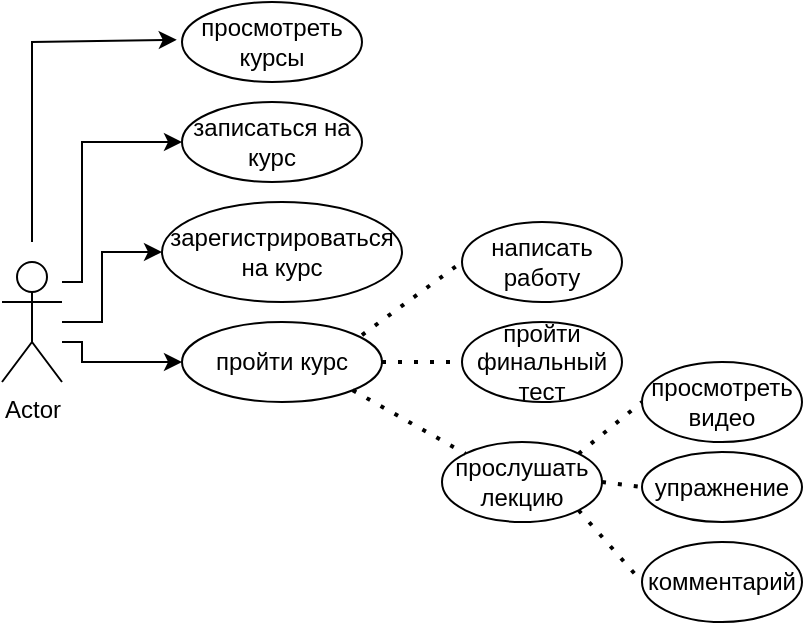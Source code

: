 <mxfile version="27.0.6">
  <diagram name="Page-1" id="VEjF-hhevNHBmqu4Ifw0">
    <mxGraphModel dx="740" dy="407" grid="1" gridSize="10" guides="1" tooltips="1" connect="1" arrows="1" fold="1" page="1" pageScale="1" pageWidth="850" pageHeight="1100" math="0" shadow="0">
      <root>
        <mxCell id="0" />
        <mxCell id="1" parent="0" />
        <mxCell id="d9-vNrPwo5r6UpcI0n2--12" style="edgeStyle=orthogonalEdgeStyle;rounded=0;orthogonalLoop=1;jettySize=auto;html=1;entryX=0;entryY=0.5;entryDx=0;entryDy=0;" edge="1" parent="1" source="d9-vNrPwo5r6UpcI0n2--1" target="d9-vNrPwo5r6UpcI0n2--11">
          <mxGeometry relative="1" as="geometry">
            <Array as="points">
              <mxPoint x="90" y="160" />
              <mxPoint x="90" y="90" />
            </Array>
          </mxGeometry>
        </mxCell>
        <mxCell id="d9-vNrPwo5r6UpcI0n2--15" style="edgeStyle=orthogonalEdgeStyle;rounded=0;orthogonalLoop=1;jettySize=auto;html=1;entryX=0;entryY=0.5;entryDx=0;entryDy=0;" edge="1" parent="1" source="d9-vNrPwo5r6UpcI0n2--1" target="d9-vNrPwo5r6UpcI0n2--13">
          <mxGeometry relative="1" as="geometry">
            <Array as="points">
              <mxPoint x="100" y="180" />
              <mxPoint x="100" y="145" />
            </Array>
          </mxGeometry>
        </mxCell>
        <mxCell id="d9-vNrPwo5r6UpcI0n2--16" style="edgeStyle=orthogonalEdgeStyle;rounded=0;orthogonalLoop=1;jettySize=auto;html=1;entryX=0;entryY=0.5;entryDx=0;entryDy=0;" edge="1" parent="1" source="d9-vNrPwo5r6UpcI0n2--1" target="d9-vNrPwo5r6UpcI0n2--14">
          <mxGeometry relative="1" as="geometry">
            <Array as="points">
              <mxPoint x="90" y="190" />
              <mxPoint x="90" y="200" />
            </Array>
          </mxGeometry>
        </mxCell>
        <mxCell id="d9-vNrPwo5r6UpcI0n2--1" value="Actor" style="shape=umlActor;verticalLabelPosition=bottom;verticalAlign=top;html=1;outlineConnect=0;" vertex="1" parent="1">
          <mxGeometry x="50" y="150" width="30" height="60" as="geometry" />
        </mxCell>
        <mxCell id="d9-vNrPwo5r6UpcI0n2--2" value="просмотреть курсы" style="ellipse;whiteSpace=wrap;html=1;" vertex="1" parent="1">
          <mxGeometry x="140" y="20" width="90" height="40" as="geometry" />
        </mxCell>
        <mxCell id="d9-vNrPwo5r6UpcI0n2--4" value="" style="endArrow=classic;html=1;rounded=0;entryX=-0.029;entryY=0.472;entryDx=0;entryDy=0;entryPerimeter=0;" edge="1" parent="1" target="d9-vNrPwo5r6UpcI0n2--2">
          <mxGeometry width="50" height="50" relative="1" as="geometry">
            <mxPoint x="65" y="140" as="sourcePoint" />
            <mxPoint x="240" y="130" as="targetPoint" />
            <Array as="points">
              <mxPoint x="65" y="40" />
            </Array>
          </mxGeometry>
        </mxCell>
        <mxCell id="d9-vNrPwo5r6UpcI0n2--5" style="edgeStyle=orthogonalEdgeStyle;rounded=0;orthogonalLoop=1;jettySize=auto;html=1;exitX=0.5;exitY=1;exitDx=0;exitDy=0;" edge="1" parent="1" source="d9-vNrPwo5r6UpcI0n2--2" target="d9-vNrPwo5r6UpcI0n2--2">
          <mxGeometry relative="1" as="geometry" />
        </mxCell>
        <mxCell id="d9-vNrPwo5r6UpcI0n2--11" value="записаться на курс" style="ellipse;whiteSpace=wrap;html=1;" vertex="1" parent="1">
          <mxGeometry x="140" y="70" width="90" height="40" as="geometry" />
        </mxCell>
        <mxCell id="d9-vNrPwo5r6UpcI0n2--13" value="зарегистрироваться на курс" style="ellipse;whiteSpace=wrap;html=1;" vertex="1" parent="1">
          <mxGeometry x="130" y="120" width="120" height="50" as="geometry" />
        </mxCell>
        <mxCell id="d9-vNrPwo5r6UpcI0n2--14" value="пройти курс" style="ellipse;whiteSpace=wrap;html=1;" vertex="1" parent="1">
          <mxGeometry x="140" y="180" width="100" height="40" as="geometry" />
        </mxCell>
        <mxCell id="d9-vNrPwo5r6UpcI0n2--17" value="написать работу" style="ellipse;whiteSpace=wrap;html=1;" vertex="1" parent="1">
          <mxGeometry x="280" y="130" width="80" height="40" as="geometry" />
        </mxCell>
        <mxCell id="d9-vNrPwo5r6UpcI0n2--18" value="пройти финальный тест" style="ellipse;whiteSpace=wrap;html=1;" vertex="1" parent="1">
          <mxGeometry x="280" y="180" width="80" height="40" as="geometry" />
        </mxCell>
        <mxCell id="d9-vNrPwo5r6UpcI0n2--19" value="прослушать лекцию" style="ellipse;whiteSpace=wrap;html=1;" vertex="1" parent="1">
          <mxGeometry x="270" y="240" width="80" height="40" as="geometry" />
        </mxCell>
        <mxCell id="d9-vNrPwo5r6UpcI0n2--20" value="" style="endArrow=none;dashed=1;html=1;dashPattern=1 3;strokeWidth=2;rounded=0;entryX=0;entryY=0.5;entryDx=0;entryDy=0;exitX=0.9;exitY=0.163;exitDx=0;exitDy=0;exitPerimeter=0;" edge="1" parent="1" source="d9-vNrPwo5r6UpcI0n2--14" target="d9-vNrPwo5r6UpcI0n2--17">
          <mxGeometry width="50" height="50" relative="1" as="geometry">
            <mxPoint x="220" y="190" as="sourcePoint" />
            <mxPoint x="270" y="140" as="targetPoint" />
          </mxGeometry>
        </mxCell>
        <mxCell id="d9-vNrPwo5r6UpcI0n2--21" value="" style="endArrow=none;dashed=1;html=1;dashPattern=1 3;strokeWidth=2;rounded=0;exitX=1;exitY=0.5;exitDx=0;exitDy=0;entryX=0;entryY=0.5;entryDx=0;entryDy=0;" edge="1" parent="1" source="d9-vNrPwo5r6UpcI0n2--14" target="d9-vNrPwo5r6UpcI0n2--18">
          <mxGeometry width="50" height="50" relative="1" as="geometry">
            <mxPoint x="220" y="190" as="sourcePoint" />
            <mxPoint x="270" y="140" as="targetPoint" />
          </mxGeometry>
        </mxCell>
        <mxCell id="d9-vNrPwo5r6UpcI0n2--22" value="" style="endArrow=none;dashed=1;html=1;dashPattern=1 3;strokeWidth=2;rounded=0;exitX=1;exitY=1;exitDx=0;exitDy=0;entryX=0;entryY=0;entryDx=0;entryDy=0;" edge="1" parent="1" source="d9-vNrPwo5r6UpcI0n2--14" target="d9-vNrPwo5r6UpcI0n2--19">
          <mxGeometry width="50" height="50" relative="1" as="geometry">
            <mxPoint x="220" y="190" as="sourcePoint" />
            <mxPoint x="270" y="140" as="targetPoint" />
          </mxGeometry>
        </mxCell>
        <mxCell id="d9-vNrPwo5r6UpcI0n2--23" value="просмотреть видео" style="ellipse;whiteSpace=wrap;html=1;" vertex="1" parent="1">
          <mxGeometry x="370" y="200" width="80" height="40" as="geometry" />
        </mxCell>
        <mxCell id="d9-vNrPwo5r6UpcI0n2--24" value="упражнение" style="ellipse;whiteSpace=wrap;html=1;" vertex="1" parent="1">
          <mxGeometry x="370" y="245" width="80" height="35" as="geometry" />
        </mxCell>
        <mxCell id="d9-vNrPwo5r6UpcI0n2--25" value="комментарий" style="ellipse;whiteSpace=wrap;html=1;" vertex="1" parent="1">
          <mxGeometry x="370" y="290" width="80" height="40" as="geometry" />
        </mxCell>
        <mxCell id="d9-vNrPwo5r6UpcI0n2--27" value="" style="endArrow=none;dashed=1;html=1;dashPattern=1 3;strokeWidth=2;rounded=0;exitX=1;exitY=0;exitDx=0;exitDy=0;entryX=0;entryY=0.5;entryDx=0;entryDy=0;" edge="1" parent="1" source="d9-vNrPwo5r6UpcI0n2--19" target="d9-vNrPwo5r6UpcI0n2--23">
          <mxGeometry width="50" height="50" relative="1" as="geometry">
            <mxPoint x="220" y="230" as="sourcePoint" />
            <mxPoint x="270" y="180" as="targetPoint" />
          </mxGeometry>
        </mxCell>
        <mxCell id="d9-vNrPwo5r6UpcI0n2--28" value="" style="endArrow=none;dashed=1;html=1;dashPattern=1 3;strokeWidth=2;rounded=0;exitX=1;exitY=0.5;exitDx=0;exitDy=0;entryX=0;entryY=0.5;entryDx=0;entryDy=0;" edge="1" parent="1" source="d9-vNrPwo5r6UpcI0n2--19" target="d9-vNrPwo5r6UpcI0n2--24">
          <mxGeometry width="50" height="50" relative="1" as="geometry">
            <mxPoint x="220" y="230" as="sourcePoint" />
            <mxPoint x="270" y="180" as="targetPoint" />
          </mxGeometry>
        </mxCell>
        <mxCell id="d9-vNrPwo5r6UpcI0n2--29" value="" style="endArrow=none;dashed=1;html=1;dashPattern=1 3;strokeWidth=2;rounded=0;exitX=1;exitY=1;exitDx=0;exitDy=0;entryX=0;entryY=0.5;entryDx=0;entryDy=0;" edge="1" parent="1" source="d9-vNrPwo5r6UpcI0n2--19" target="d9-vNrPwo5r6UpcI0n2--25">
          <mxGeometry width="50" height="50" relative="1" as="geometry">
            <mxPoint x="220" y="230" as="sourcePoint" />
            <mxPoint x="270" y="180" as="targetPoint" />
          </mxGeometry>
        </mxCell>
      </root>
    </mxGraphModel>
  </diagram>
</mxfile>
